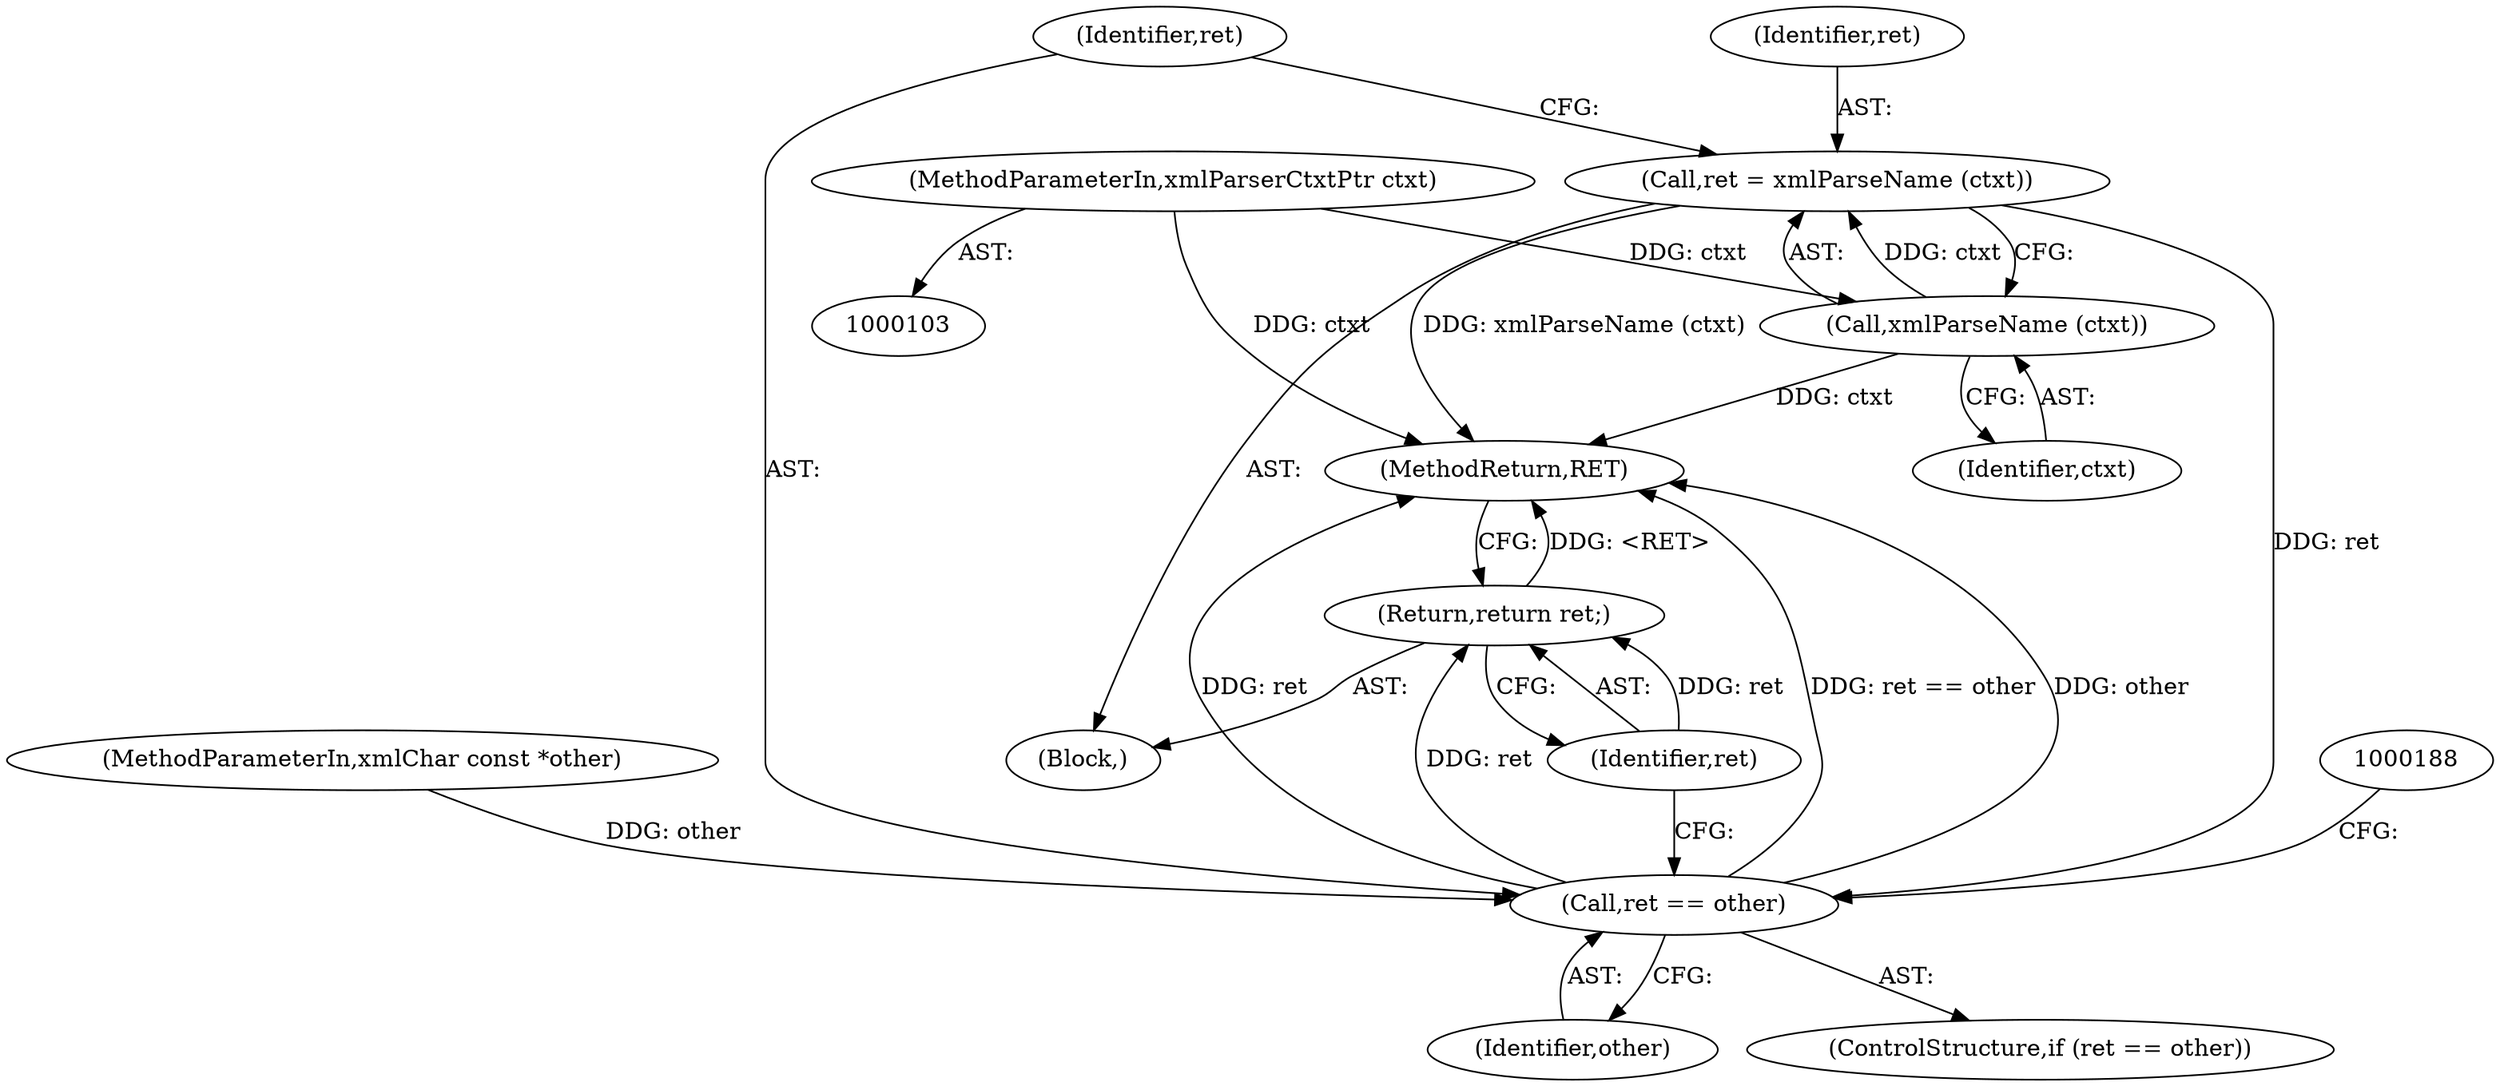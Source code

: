 digraph "0_Chrome_d0947db40187f4708c58e64cbd6013faf9eddeed_26@pointer" {
"1000177" [label="(Call,ret = xmlParseName (ctxt))"];
"1000179" [label="(Call,xmlParseName (ctxt))"];
"1000104" [label="(MethodParameterIn,xmlParserCtxtPtr ctxt)"];
"1000182" [label="(Call,ret == other)"];
"1000190" [label="(Return,return ret;)"];
"1000184" [label="(Identifier,other)"];
"1000105" [label="(MethodParameterIn,xmlChar const *other)"];
"1000183" [label="(Identifier,ret)"];
"1000182" [label="(Call,ret == other)"];
"1000179" [label="(Call,xmlParseName (ctxt))"];
"1000178" [label="(Identifier,ret)"];
"1000180" [label="(Identifier,ctxt)"];
"1000104" [label="(MethodParameterIn,xmlParserCtxtPtr ctxt)"];
"1000181" [label="(ControlStructure,if (ret == other))"];
"1000190" [label="(Return,return ret;)"];
"1000192" [label="(MethodReturn,RET)"];
"1000177" [label="(Call,ret = xmlParseName (ctxt))"];
"1000106" [label="(Block,)"];
"1000191" [label="(Identifier,ret)"];
"1000177" -> "1000106"  [label="AST: "];
"1000177" -> "1000179"  [label="CFG: "];
"1000178" -> "1000177"  [label="AST: "];
"1000179" -> "1000177"  [label="AST: "];
"1000183" -> "1000177"  [label="CFG: "];
"1000177" -> "1000192"  [label="DDG: xmlParseName (ctxt)"];
"1000179" -> "1000177"  [label="DDG: ctxt"];
"1000177" -> "1000182"  [label="DDG: ret"];
"1000179" -> "1000180"  [label="CFG: "];
"1000180" -> "1000179"  [label="AST: "];
"1000179" -> "1000192"  [label="DDG: ctxt"];
"1000104" -> "1000179"  [label="DDG: ctxt"];
"1000104" -> "1000103"  [label="AST: "];
"1000104" -> "1000192"  [label="DDG: ctxt"];
"1000182" -> "1000181"  [label="AST: "];
"1000182" -> "1000184"  [label="CFG: "];
"1000183" -> "1000182"  [label="AST: "];
"1000184" -> "1000182"  [label="AST: "];
"1000188" -> "1000182"  [label="CFG: "];
"1000191" -> "1000182"  [label="CFG: "];
"1000182" -> "1000192"  [label="DDG: ret == other"];
"1000182" -> "1000192"  [label="DDG: other"];
"1000182" -> "1000192"  [label="DDG: ret"];
"1000105" -> "1000182"  [label="DDG: other"];
"1000182" -> "1000190"  [label="DDG: ret"];
"1000190" -> "1000106"  [label="AST: "];
"1000190" -> "1000191"  [label="CFG: "];
"1000191" -> "1000190"  [label="AST: "];
"1000192" -> "1000190"  [label="CFG: "];
"1000190" -> "1000192"  [label="DDG: <RET>"];
"1000191" -> "1000190"  [label="DDG: ret"];
}
